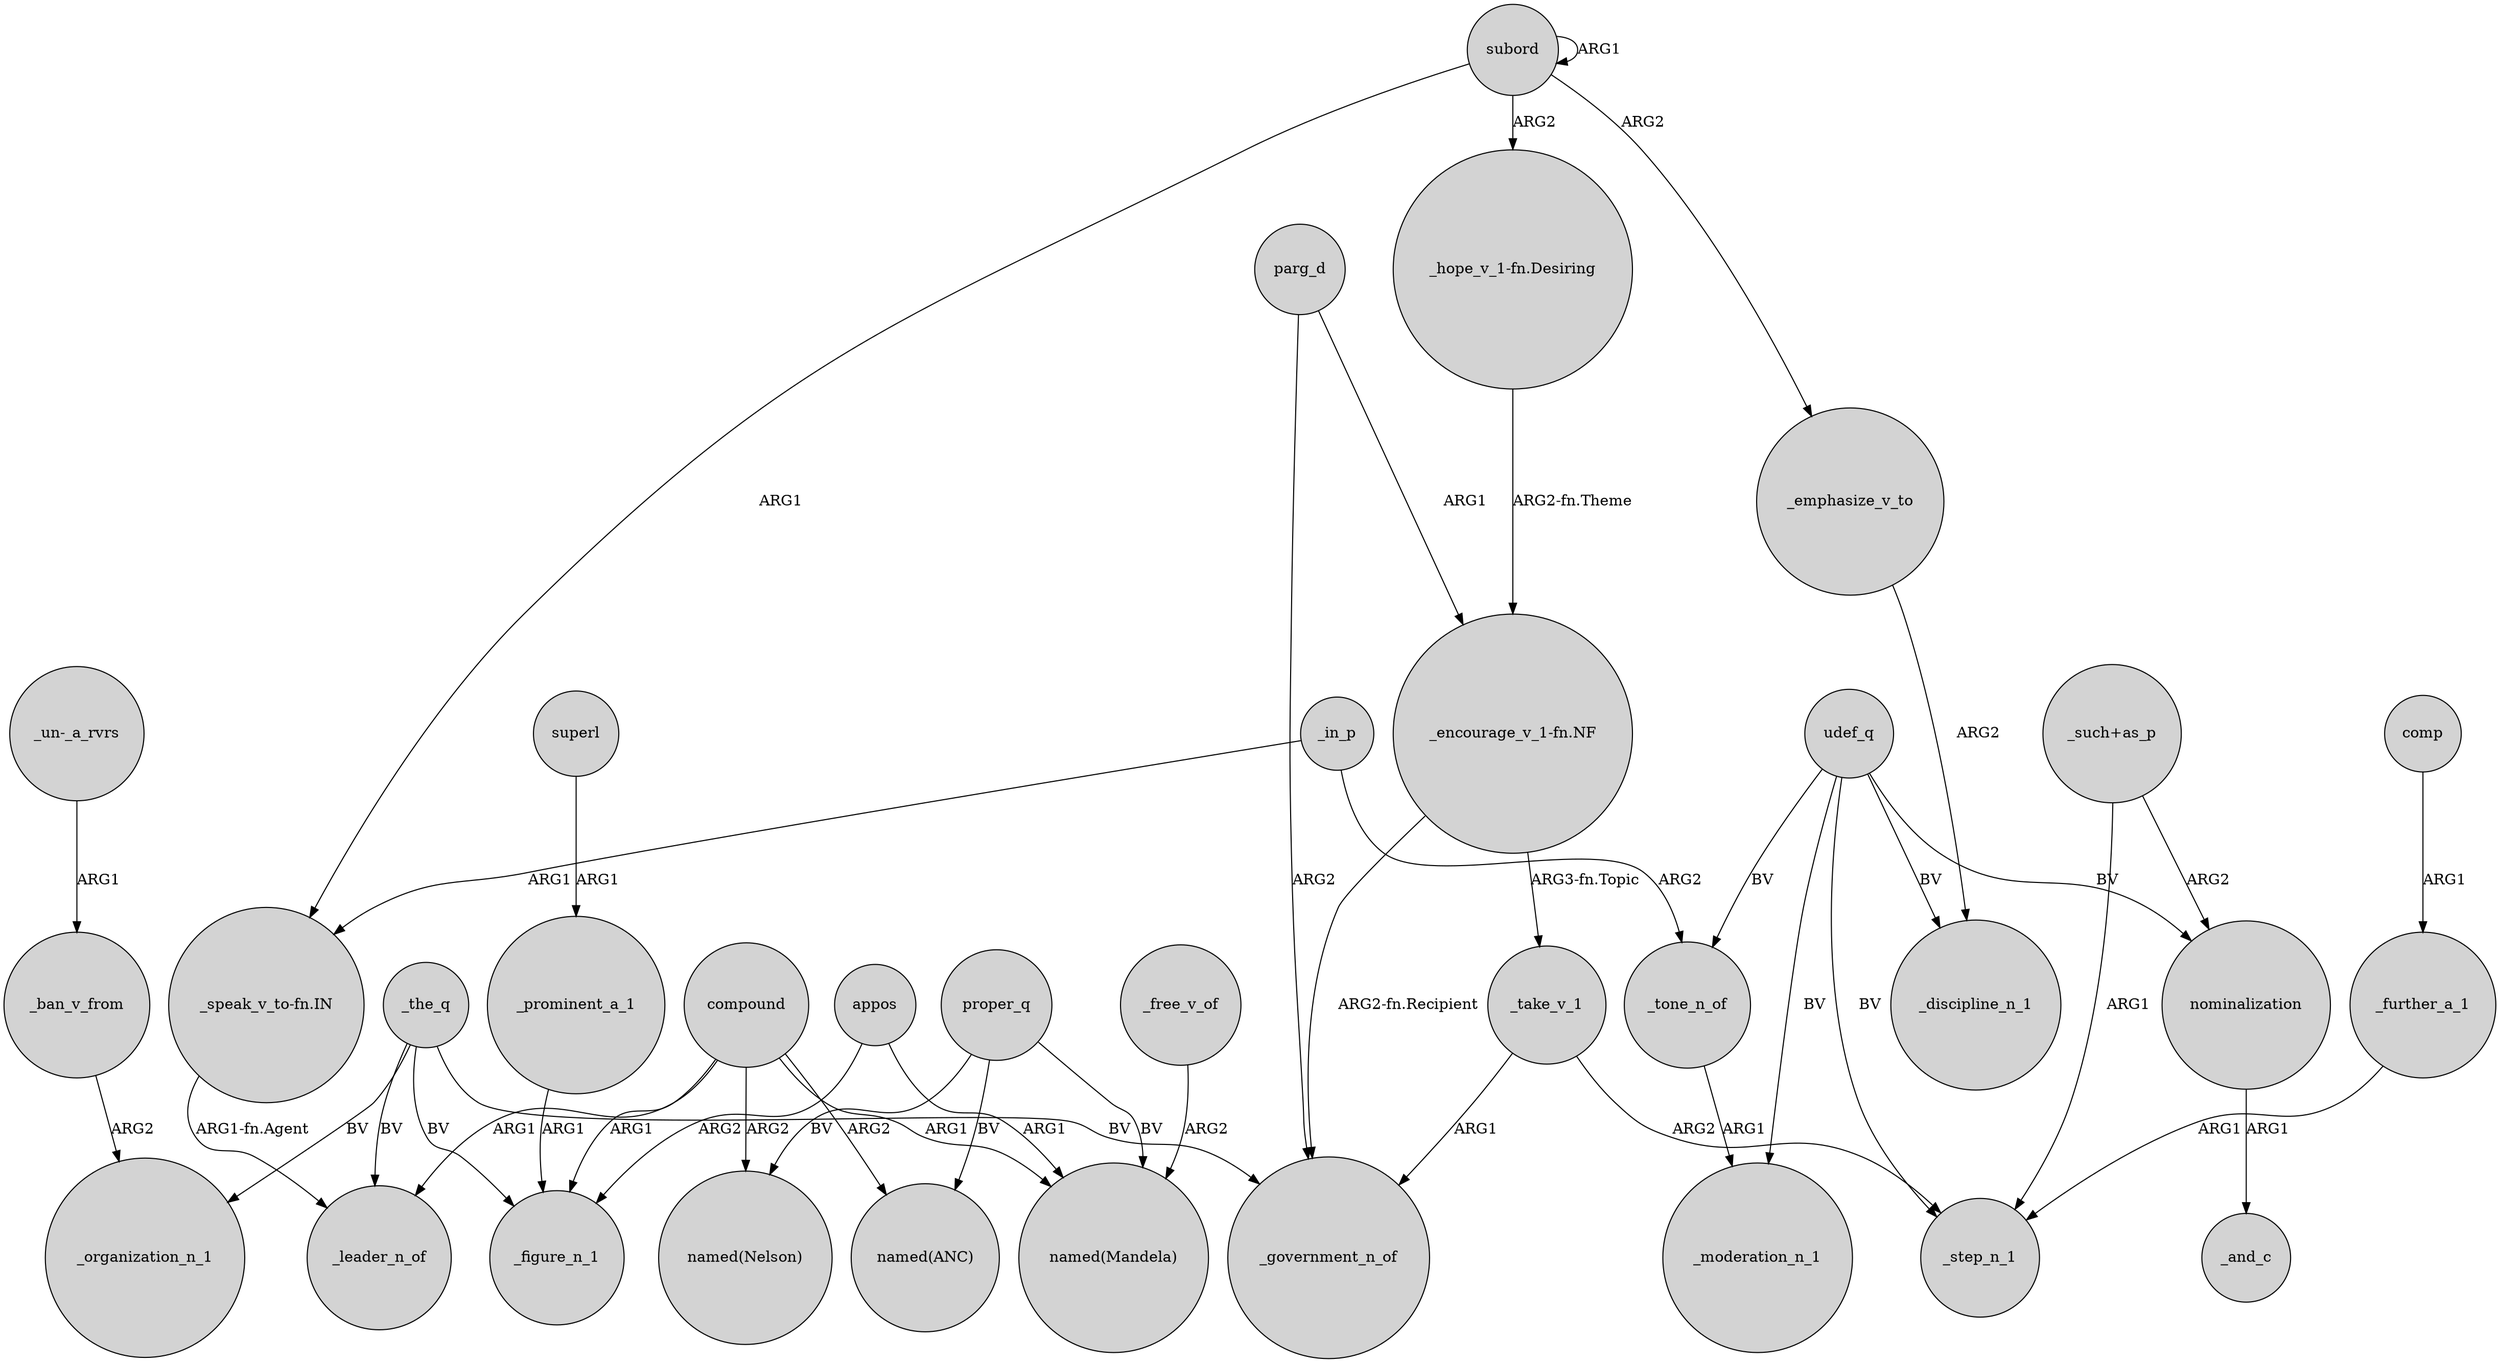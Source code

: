 digraph {
	node [shape=circle style=filled]
	udef_q -> _moderation_n_1 [label=BV]
	"_such+as_p" -> nominalization [label=ARG2]
	_ban_v_from -> _organization_n_1 [label=ARG2]
	"_speak_v_to-fn.IN" -> _leader_n_of [label="ARG1-fn.Agent"]
	_take_v_1 -> _government_n_of [label=ARG1]
	nominalization -> _and_c [label=ARG1]
	_tone_n_of -> _moderation_n_1 [label=ARG1]
	"_un-_a_rvrs" -> _ban_v_from [label=ARG1]
	superl -> _prominent_a_1 [label=ARG1]
	_further_a_1 -> _step_n_1 [label=ARG1]
	compound -> _leader_n_of [label=ARG1]
	subord -> subord [label=ARG1]
	_emphasize_v_to -> _discipline_n_1 [label=ARG2]
	appos -> _figure_n_1 [label=ARG2]
	_the_q -> _figure_n_1 [label=BV]
	subord -> "_hope_v_1-fn.Desiring" [label=ARG2]
	"_such+as_p" -> _step_n_1 [label=ARG1]
	udef_q -> _step_n_1 [label=BV]
	compound -> "named(Mandela)" [label=ARG1]
	_free_v_of -> "named(Mandela)" [label=ARG2]
	udef_q -> _discipline_n_1 [label=BV]
	_in_p -> _tone_n_of [label=ARG2]
	"_hope_v_1-fn.Desiring" -> "_encourage_v_1-fn.NF" [label="ARG2-fn.Theme"]
	_prominent_a_1 -> _figure_n_1 [label=ARG1]
	proper_q -> "named(ANC)" [label=BV]
	_in_p -> "_speak_v_to-fn.IN" [label=ARG1]
	parg_d -> _government_n_of [label=ARG2]
	parg_d -> "_encourage_v_1-fn.NF" [label=ARG1]
	proper_q -> "named(Nelson)" [label=BV]
	_the_q -> _organization_n_1 [label=BV]
	comp -> _further_a_1 [label=ARG1]
	compound -> "named(Nelson)" [label=ARG2]
	_the_q -> _leader_n_of [label=BV]
	compound -> "named(ANC)" [label=ARG2]
	udef_q -> nominalization [label=BV]
	subord -> _emphasize_v_to [label=ARG2]
	_the_q -> _government_n_of [label=BV]
	_take_v_1 -> _step_n_1 [label=ARG2]
	subord -> "_speak_v_to-fn.IN" [label=ARG1]
	"_encourage_v_1-fn.NF" -> _government_n_of [label="ARG2-fn.Recipient"]
	proper_q -> "named(Mandela)" [label=BV]
	udef_q -> _tone_n_of [label=BV]
	"_encourage_v_1-fn.NF" -> _take_v_1 [label="ARG3-fn.Topic"]
	appos -> "named(Mandela)" [label=ARG1]
	compound -> _figure_n_1 [label=ARG1]
}
